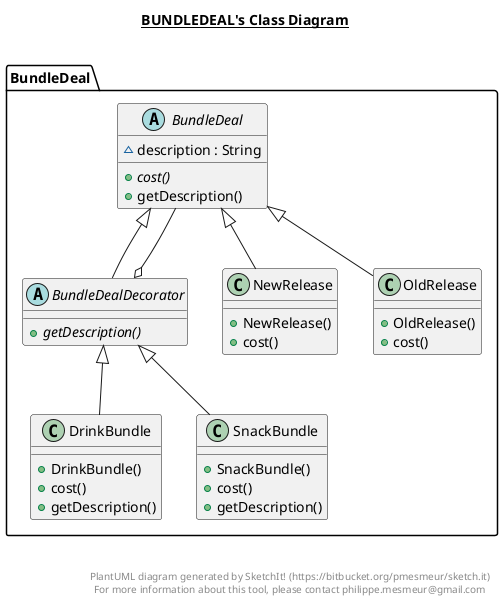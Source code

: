 @startuml

title __BUNDLEDEAL's Class Diagram__\n


      abstract class BundleDeal.BundleDeal {
          ~ description : String
          {abstract} + cost()
          + getDescription()
      }



      abstract class BundleDeal.BundleDealDecorator {
          {abstract} + getDescription()

}


      class BundleDeal.DrinkBundle {
          + DrinkBundle()
          + cost()
          + getDescription()
      }



      class BundleDeal.NewRelease {
          + NewRelease()
          + cost()
      }



      class BundleDeal.OldRelease {
          + OldRelease()
          + cost()
      }

  

      class BundleDeal.SnackBundle {
          + SnackBundle()
          + cost()
          + getDescription()
      }


  BundleDeal.BundleDealDecorator -up-|> BundleDeal.BundleDeal
  BundleDeal.DrinkBundle -up-|> BundleDeal.BundleDealDecorator
  BundleDeal.NewRelease -up-|> BundleDeal.BundleDeal
  BundleDeal.OldRelease -up-|> BundleDeal.BundleDeal
  BundleDeal.SnackBundle -up-|> BundleDeal.BundleDealDecorator
  BundleDeal.BundleDeal --o BundleDeal.BundleDealDecorator

right footer


PlantUML diagram generated by SketchIt! (https://bitbucket.org/pmesmeur/sketch.it)
For more information about this tool, please contact philippe.mesmeur@gmail.com
endfooter

@enduml
